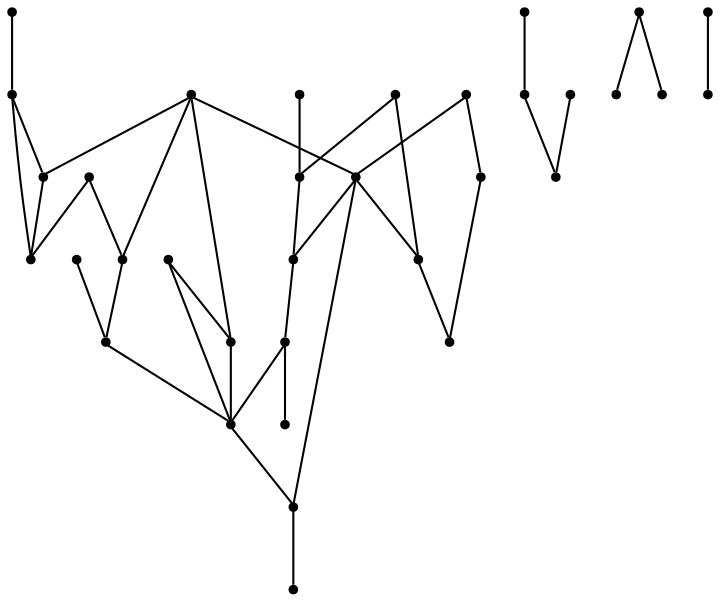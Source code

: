 graph {
  node [shape=point,comment="{\"directed\":false,\"doi\":\"10.1007/978-3-319-50106-2_41\",\"figure\":\"6 (3)\"}"]

  v0 [pos="478.80961754935447,2140.2981904520057"]
  v1 [pos="496.7416467227898,1998.7274354147698"]
  v2 [pos="460.22749218758463,2039.495759535073"]
  v3 [pos="447.2545965335734,1992.201308912569"]
  v4 [pos="438.34900684077314,2056.0941679566417"]
  v5 [pos="425.00103490497094,2084.673250500635"]
  v6 [pos="408.58593922992793,2157.175621430785"]
  v7 [pos="411.4113633934989,2117.844886638974"]
  v8 [pos="359.81565768500235,1979.278647515186"]
  v9 [pos="394.27113719723786,1965.6057791601975"]
  v10 [pos="403.0975593100042,2090.032416663288"]
  v11 [pos="400.19710081354975,2066.9081360900727"]
  v12 [pos="388.8911119410713,2123.483202534115"]
  v13 [pos="406.7231165334678,2009.3164304836127"]
  v14 [pos="393.9710952483303,1933.0968533890527"]
  v15 [pos="359.73649010496854,2131.9052580622492"]
  v16 [pos="339.72079566040827,2084.1982508419374"]
  v17 [pos="336.991199242308,2015.0422429691648"]
  v18 [pos="342.0669857139989,2044.3590692936405"]
  v19 [pos="528.0174509964594,2071.2046256401222"]
  v20 [pos="526.8797588212174,1998.5107287431715"]
  v21 [pos="513.2901191039541,2103.9512420035308"]
  v22 [pos="513.7651881725751,1963.7972195493976"]
  v23 [pos="481.34334574384076,1919.5158055838847"]
  v24 [pos="481.38917709589646,2069.0001693927697"]
  v25 [pos="469.4331238292924,1953.1707077739106"]
  v26 [pos="473.14621050971726,2114.5485034653625"]
  v27 [pos="434.6692245941177,2164.551787482848"]
  v28 [pos="430.6269247781664,2103.9303852581415"]
  v29 [pos="431.239535594268,1961.9427496636877"]
  v30 [pos="415.79123822190394,1985.8171100192326"]
  v31 [pos="399.663657577482,2036.1995035367381"]
  v32 [pos="329.6525076471063,1989.526049790652"]
  v33 [pos="335.4867767650978,2106.2098749187826"]

  v0 -- v21 [id="-1",pos="478.80961754935447,2140.2981904520057 485.485678089383,2140.6023937140153 492.1659275164274,2140.9107937601575 497.9126671774577,2134.8515276989415 503.65940683848805,2128.7923888130026 508.4768653632812,2116.3738502126944 510.8855628314689,2110.160447716046 513.2901191039541,2103.9512420035308 513.2901191039541,2103.9512420035308 513.2901191039541,2103.9512420035308"]
  v32 -- v14 [id="-2",pos="329.6525076471063,1989.526049790652 335.4867688165456,1979.8037542329266 335.4867688165456,1979.8037542329266 335.4867688165456,1979.8037542329266 341.32103793453706,1970.077389066345 352.9895443763112,1950.6327979508942 378.2727443719215,1938.9644663081917 383.0874371865632,1936.7420937919683 388.39616291434356,1934.8018015547027 393.9710952483303,1933.0968533890527"]
  v33 -- v32 [id="-3",pos="335.4867767650978,2106.2098749187826 331.59865501640724,2096.487579361057 331.59865501640724,2096.487579361057 331.59865501640724,2096.487579361057 327.7063443807009,2086.7612141944755 319.93011678042427,2067.316623079025 318.9549566008181,2047.8679623547175 317.98396146257113,2028.4193016304102 323.8182305805626,2008.9747105149595 326.7353810366628,1999.2483453483778 329.6525076471063,1989.526049790652 329.6525076471063,1989.526049790652 329.6525076471063,1989.526049790652"]
  v33 -- v12 [id="-4",pos="335.4867767650978,2106.2098749187826 343.26716145818136,2107.180858156843 343.26716145818136,2107.180858156843 343.26716145818136,2107.180858156843 351.0434208526668,2108.1560381790364 366.60423793014735,2110.0980046551567 383.1318533103067,2119.8243698217384 385.04214288622524,2120.9478038176953 386.96539709788874,2122.1751217391957 388.8911119410713,2123.483202534115"]
  v17 -- v31 [id="-5",pos="336.991199242308,2015.0422429691648 342.5754466504636,2015.6506494931832 342.5754466504636,2015.6506494931832 342.5754466504636,2015.6506494931832 348.15965431585806,2016.2590560172016 359.3239363994967,2017.4800658493714 369.7714498388445,2021.0056188717035 380.2147664426243,2024.531171894036 389.9413144021133,2030.3653377153873 394.8004233404986,2033.2823570384244 399.663657577482,2036.1995035367381 399.663657577482,2036.1995035367381 399.663657577482,2036.1995035367381"]
  v8 -- v13 [id="-6",pos="359.81565768500235,1979.278647515186 365.48323771455097,1980.012067336259 365.48323771455097,1980.012067336259 365.48323771455097,1980.012067336259 371.15080979554745,1980.7496839414653 382.4901189988995,1982.220720367745 390.30802880697706,1987.2257033846226 398.1259386150547,1992.2347560103572 402.42244902785774,2000.777628051413 406.7231165334678,2009.3164304836127"]
  v11 -- v16 [id="-9",pos="400.19710081354975,2066.9081360900727 394.2753419813581,2070.542042448204 394.2753419813581,2070.542042448204 394.2753419813581,2070.542042448204 388.3535434064055,2074.175948806336 376.5058130093498,2081.439564738466 366.42504576907464,2084.3232641389923 356.34427852879946,2087.202893930662 348.0304744453048,2085.7026071907276 339.72079566040827,2084.1982508419374"]
  v13 -- v18 [id="-11",pos="406.7231165334678,2009.3164304836127 342.0669857139989,2044.3590692936405 342.0669857139989,2044.3590692936405 342.0669857139989,2044.3590692936405"]
  v13 -- v29 [id="-12",pos="406.7231165334678,2009.3164304836127 405.5437818931859,2003.1030279869642 405.5437818931859,2003.1030279869642 405.5437818931859,2003.1030279869642 404.3685725515021,1996.8854287061822 402.0182174565522,1984.4544269287521 406.10218358320003,1976.5616749024916 410.19034654541593,1968.6645989168214 420.71702756479766,1965.3057726823213 425.9803680744885,1963.6264231527093 431.239535594268,1961.9427496636877 431.239535594268,1961.9427496636877 431.239535594268,1961.9427496636877"]
  v14 -- v20 [id="-13",pos="393.9710952483303,1933.0968533890527 408.53173805239265,1925.0041818277264 408.53173805239265,1925.0041818277264 408.53173805239265,1925.0041818277264 423.0965697434709,1916.9071863069898 452.2178712487001,1900.708871306107 477.4760809961551,1896.499878346468 502.73425894940124,1892.290885386829 524.1293133506643,1900.0671448595776 535.7978515866473,1910.7646204394964 547.4663898226303,1921.4618416688613 549.4083800991243,1935.0721397876846 546.3036756050242,1950.1828518217185 543.1948378637736,1965.2933095051985 535.0393689403468,1981.90418110389 530.9595678550581,1990.209489727959 526.8797588212174,1998.5107287431715 526.8797588212174,1998.5107287431715 526.8797588212174,1998.5107287431715"]
  v30 -- v9 [id="-14",pos="415.79123822190394,1985.8171100192326 394.27113719723786,1965.6057791601975 394.27113719723786,1965.6057791601975 394.27113719723786,1965.6057791601975"]
  v27 -- v12 [id="-17",pos="434.6692245941177,2164.551787482848 428.8349793217828,2153.854439078206 428.8349793217828,2153.854439078206 428.8349793217828,2153.854439078206 418.17768441669284,2148.0603974548058 403.591787317027,2133.474725606895 388.8911119410713,2123.483202534115"]
  v27 -- v6 [id="-18",pos="434.6692245941177,2164.551787482848 423.9717053420383,2161.6346409845337 423.9717053420383,2161.6346409845337 423.9717053420383,2161.6346409845337 420.0360026758149,2160.561030693513 414.6506344474509,2159.09226041837 408.58593922992793,2157.175621430785"]
  v28 -- v24 [id="-19",pos="430.6269247781664,2103.9303852581415 436.1611598958025,2103.334441911246 436.1611598958025,2103.334441911246 436.1611598958025,2103.334441911246 441.6995203120368,2102.7425681732066 452.7679746502047,2101.5590750476804 461.23181560525757,2095.7373724034514 469.69149151895124,2089.9116001503667 475.5382557610203,2079.4600815557014 478.46370450563006,2074.230125474235 481.38917709589646,2069.0001693927697 481.38917709589646,2069.0001693927697 481.38917709589646,2069.0001693927697"]
  v23 -- v14 [id="-23",pos="481.34334574384076,1919.5158055838847 461.8944069176697,1921.4618416688613 461.8944069176697,1921.4618416688613 461.8944069176697,1921.4618416688613 446.1531279638667,1923.0339375365602 417.66322468570735,1925.8842056605763 393.9710952483303,1933.0968533890527"]
  v7 -- v18 [id="-24",pos="411.4113633934989,2117.844886638974 404.58944692037574,2114.9319369247933 404.58944692037574,2114.9319369247933 404.58944692037574,2114.9319369247933 397.77168754005965,2112.0231839947455 384.1320355322771,2106.197284566383 372.57601700141055,2093.9455999291845 361.0158334291848,2081.697857725565 351.543511963652,2063.0243303131083 346.80525281310156,2053.6896649989462 342.0669857139989,2044.3590692936405 342.0669857139989,2044.3590692936405 342.0669857139989,2044.3590692936405"]
  v25 -- v3 [id="-25",pos="469.4331238292924,1953.1707077739106 469.47478219143676,1959.22984665985 469.47478219143676,1959.22984665985 469.47478219143676,1959.22984665985 469.51229935787853,1965.2889855457888 469.5956319792716,1977.4075176682204 465.8992054642836,1983.9125330744791 462.2027789492957,1990.4176756560146 454.7265932979266,1991.3095558719301 447.2545965335734,1992.201308912569"]
  v23 -- v9 [id="-26",pos="481.34334574384076,1919.5158055838847 467.7286760356612,1927.2961346654893 467.7286760356612,1927.2961346654893 467.7286760356612,1927.2961346654893 454.11814752318423,1935.0721397876846 426.88882400392964,1950.6327979508942 401.60978904967857,1962.3012567688734 399.14073906301525,1963.4407365060824 396.69024887165665,1964.54309771402 394.27113719723786,1965.6057791601975"]
  v21 -- v15 [id="-28",pos="513.2901191039541,2103.9512420035308 516.7156351138924,2115.5112203104336 516.7156351138924,2115.5112203104336 516.7156351138924,2115.5112203104336 520.1453400108464,2127.06712900848 526.9964515162451,2150.187212797563 516.8114946535719,2167.093894089998 506.6223727495396,2184.0004482071554 479.3971824774353,2194.6937270029407 452.1720239995399,2193.235153753784 424.9427004802853,2191.7767076799037 397.717510208181,2178.166282385804 382.31089504361796,2165.9186673574613 366.9042798790549,2153.6710523291185 363.32037306918335,2142.7861203912557 361.52841966424756,2137.3436544223246 359.73649010496854,2131.9052580622492 359.73649010496854,2131.9052580622492 359.73649010496854,2131.9052580622492"]
  v22 -- v19 [id="-29",pos="513.7651881725751,1963.7972195493976 520.9996504026178,1968.085315531181 520.9996504026178,1968.085315531181 520.9996504026178,1968.085315531181 528.2383015196764,1972.3735386882413 542.7156355480023,1980.9497306518083 551.8962133531371,1993.0181557151968 561.0768547466896,2005.0825111697286 564.9691653823959,2020.6430421576615 560.1058596084425,2034.2534674517615 555.242617422907,2047.8679623547175 541.63208891043,2059.5362939974198 534.8226596128324,2065.370459818771 528.0174509964594,2071.2046256401222 528.0174509964594,2071.2046256401222 528.0174509964594,2071.2046256401222"]
  v19 -- v20 [id="-30",pos="528.0174509964594,2071.2046256401222 532.880732924756,2065.370459818771 532.880732924756,2065.370459818771 532.880732924756,2065.370459818771 537.7398418631414,2059.5362939974198 547.4663898226303,2047.8678351794406 547.2746707432711,2035.7536270164187 547.08714849948,2023.6350948939871 536.9813592168407,2011.0750102106458 531.930594787514,2004.7948406936985 526.8797588212174,1998.5107287431715 526.8797588212174,1998.5107287431715 526.8797588212174,1998.5107287431715"]
  v21 -- v6 [id="-36",pos="513.2901191039541,2103.9512420035308 514.7736766316073,2113.56505705018 514.7736766316073,2113.56505705018 514.7736766316073,2113.56505705018 516.2530611693489,2123.178999272106 519.2160270804005,2142.4067565406813 510.9772255355805,2157.854864583959 502.73425894940124,2173.302972627236 483.28532807178243,2184.9714314452153 466.7576808974142,2187.400860757156 450.22590047589557,2189.834614028506 436.6112069220594,2183.0252681849615 427.4014102389924,2176.4492889742714 418.19577859728463,2169.8733097635804 413.38668194941874,2163.526500401611 408.58593922992793,2157.175621430785"]
  v22 -- v32 [id="-37",pos="513.7651881725751,1963.7972195493976 519.0576601261239,1956.412659929069 519.0576601261239,1956.412659929069 519.0576601261239,1956.412659929069 524.3501877195381,1949.03242426815 534.9352111121576,1934.2719529463125 520.7787760337442,1922.0285347021027 506.6265377908988,1909.7891860667492 467.7286760356612,1900.0628209001675 432.7230931219211,1902.0088569851446 397.717510208181,1903.955147420675 366.6042061359385,1917.565445539498 350.07242571441986,1934.0969597654912 333.5406134986924,1950.6284739914845 331.59865501640724,1970.0730651069352 330.62349483680106,1979.7995574487936 329.6525076471063,1989.526049790652 329.6525076471063,1989.526049790652 329.6525076471063,1989.526049790652"]
  v32 -- v8 [id="-39",pos="329.6525076471063,1989.526049790652 341.32103793453706,1985.6379200542779 341.32103793453706,1985.6379200542779 341.32103793453706,1985.6379200542779 345.8870799581989,1984.1148505968908 352.23987992507153,1981.9970495704788 359.81565768500235,1979.278647515186"]
  v1 -- v2 [id="-42",pos="496.7416467227898,1998.7274354147698 487.71934843785726,2003.4404239962078 478.6970739985814,2008.1494701440656 472.6127752222017,2014.946352810488 466.5243114044629,2021.7390386927768 463.3779882909795,2030.61523713422 460.22749218758463,2039.495759535073"]
  v2 -- v3 [id="-46",pos="460.22749218758463,2039.495759535073 459.4856776552731,2032.5614003944738 458.7480838041863,2025.6312380380073 456.58521915881863,2017.7467524047365 454.42238630765985,2009.8664635555983 450.83847949778834,2001.0317242543788 447.2545965335734,1992.201308912569"]
  v33 -- v15 [id="-49",pos="335.4867767650978,2106.2098749187826 341.32103793453706,2113.015023978194 341.32103793453706,2113.015023978194 341.32103793453706,2113.015023978194 345.09893519522745,2117.4243181826887 351.3231422926393,2124.685268143843 359.73649010496854,2131.9052580622492"]
  v32 -- v17 [id="-50",pos="329.6525076471063,1989.526049790652 332.5696183604454,1999.2483453483778 332.5696183604454,1999.2483453483778 332.5696183604454,1999.2483453483778 333.7403511449636,2003.151803447668 335.38092610421666,2008.6205158076204 336.991199242308,2015.0422429691648"]
  v16 -- v18 [id="-51",pos="339.72079566040827,2084.1982508419374 341.39564017706016,2074.0805151906743 342.94919923601515,2060.9751629667426 342.0669857139989,2044.3590692936405"]
  v18 -- v17 [id="-52",pos="342.0669857139989,2044.3590692936405 341.7107122542328,2036.2245845829248 339.3863719963423,2024.5826653944632 336.991199242308,2015.0422429691648"]
  v4 -- v5 [id="-60",pos="438.34900684077314,2056.0941679566417 439.06991668076654,2061.132470896031 439.78671711926614,2066.16644987601 437.56134505930146,2070.9296726917673 435.33600479354567,2075.6928955075255 430.1685238235344,2080.181038199652 425.00103490497094,2084.673250500635"]
  v15 -- v6 [id="-61",pos="359.73649010496854,2131.9052580622492 364.3060508064141,2135.8221872038866 369.5287513058698,2139.7329185065355 375.35562571003015,2143.16116028242 385.80024471850334,2149.305160530037 398.1887379746906,2153.8963964051313 408.58593922992793,2157.175621430785"]
  v33 -- v16 [id="-62",pos="335.4867767650978,2106.2098749187826 337.4328923401899,2096.487579361057 337.4328923401899,2096.487579361057 337.4328923401899,2096.487579361057 338.06610066498905,2093.316185833467 338.9066561081447,2089.1115882035742 339.72079566040827,2084.1982508419374"]
  v12 -- v7 [id="-67",pos="388.8911119410713,2123.483202534115 390.53720146436035,2121.6120726871495 392.183314833306,2119.7450124490406 395.93808372153177,2118.807476308768 399.6886557741895,2117.869812993219 405.5521119759043,2117.861419424953 411.4113633934989,2117.844886638974"]
  v11 -- v18 [id="-68",pos="400.19710081354975,2066.9081360900727 392.2416572065438,2066.3956197247308 384.2820724038353,2065.883103359389 374.59720665214724,2062.1241837042026 364.90814406489113,2058.3652640490163 353.485502240146,2051.360068279262 347.7762479513486,2047.8595687864513 342.0669857139989,2044.3590692936405 342.0669857139989,2044.3590692936405 342.0669857139989,2044.3590692936405"]
  v9 -- v8 [id="-69",pos="394.27113719723786,1965.6057791601975 381.5885044285589,1971.1827853830619 369.6658298364579,1975.7409754999494 359.81565768500235,1979.278647515186"]
  v10 -- v7 [id="-73",pos="403.0975593100042,2090.032416663288 400.009554724102,2095.4207059643204 396.91740894249716,2100.8131920494848 398.3051307761274,2105.451401568188 399.6886557741895,2110.0854143027577 405.5521119759043,2113.965150470866 411.4113633934989,2117.844886638974"]
  v4 -- v26 [id="-74",pos="438.34900684077314,2056.0941679566417 439.06991668076654,2061.132470896031 439.78671711926614,2066.16644987601 445.5834690708159,2075.909602179124 451.38438606372483,2085.652627306961 462.2652863638927,2100.104825757933 467.70365399329705,2107.330924983419 473.14621050971726,2114.5485034653625 473.14621050971726,2114.5485034653625 473.14621050971726,2114.5485034653625"]
}